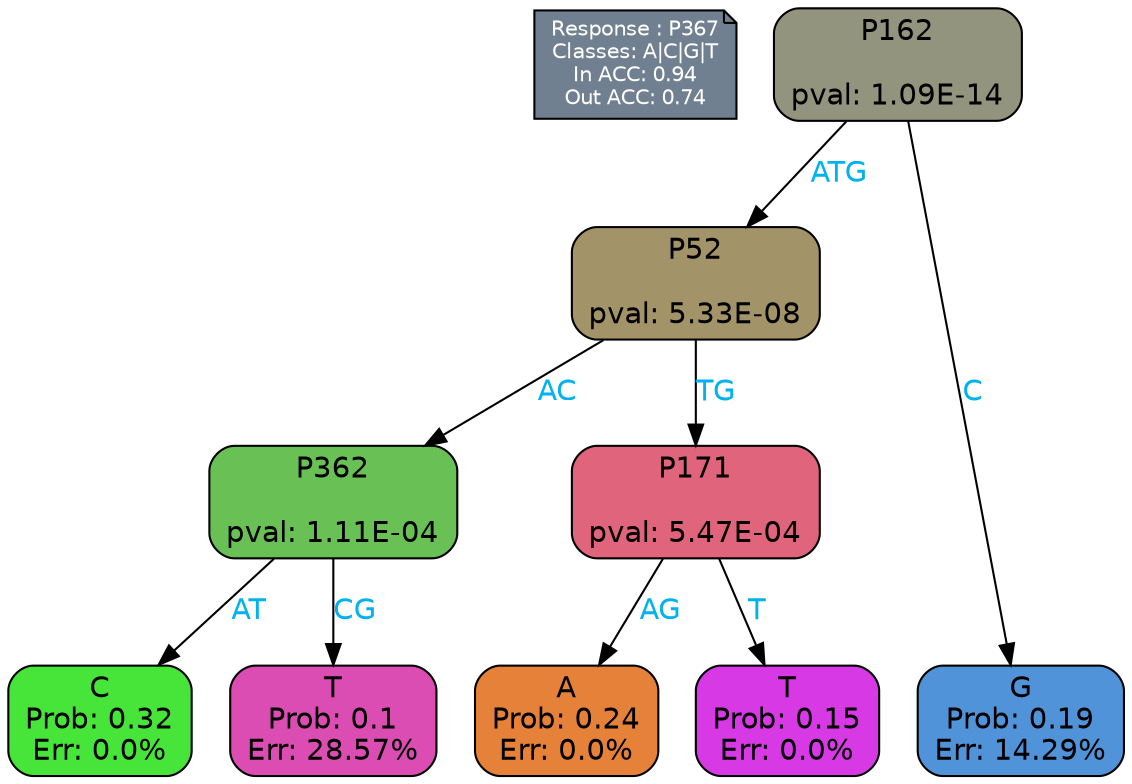 digraph Tree {
node [shape=box, style="filled, rounded", color="black", fontname=helvetica] ;
graph [ranksep=equally, splines=polylines, bgcolor=transparent, dpi=600] ;
edge [fontname=helvetica] ;
LEGEND [label="Response : P367
Classes: A|C|G|T
In ACC: 0.94
Out ACC: 0.74
",shape=note,align=left,style=filled,fillcolor="slategray",fontcolor="white",fontsize=10];1 [label="P162

pval: 1.09E-14", fillcolor="#92947e"] ;
2 [label="P52

pval: 5.33E-08", fillcolor="#a29468"] ;
3 [label="P362

pval: 1.11E-04", fillcolor="#69c155"] ;
4 [label="C
Prob: 0.32
Err: 0.0%", fillcolor="#47e539"] ;
5 [label="T
Prob: 0.1
Err: 28.57%", fillcolor="#db4db3"] ;
6 [label="P171

pval: 5.47E-04", fillcolor="#df647c"] ;
7 [label="A
Prob: 0.24
Err: 0.0%", fillcolor="#e58139"] ;
8 [label="T
Prob: 0.15
Err: 0.0%", fillcolor="#d739e5"] ;
9 [label="G
Prob: 0.19
Err: 14.29%", fillcolor="#5093d8"] ;
1 -> 9 [label="C",fontcolor=deepskyblue2] ;
1 -> 2 [label="ATG",fontcolor=deepskyblue2] ;
2 -> 3 [label="AC",fontcolor=deepskyblue2] ;
2 -> 6 [label="TG",fontcolor=deepskyblue2] ;
3 -> 4 [label="AT",fontcolor=deepskyblue2] ;
3 -> 5 [label="CG",fontcolor=deepskyblue2] ;
6 -> 8 [label="T",fontcolor=deepskyblue2] ;
6 -> 7 [label="AG",fontcolor=deepskyblue2] ;
{rank = same; 4;5;7;8;9;}{rank = same; LEGEND;1;}}